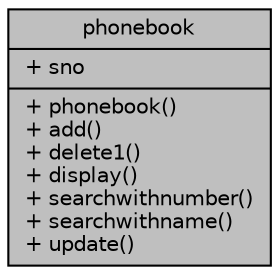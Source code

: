 digraph "phonebook"
{
  edge [fontname="Helvetica",fontsize="10",labelfontname="Helvetica",labelfontsize="10"];
  node [fontname="Helvetica",fontsize="10",shape=record];
  Node1 [label="{phonebook\n|+ sno\l|+ phonebook()\l+ add()\l+ delete1()\l+ display()\l+ searchwithnumber()\l+ searchwithname()\l+ update()\l}",height=0.2,width=0.4,color="black", fillcolor="grey75", style="filled", fontcolor="black"];
}

